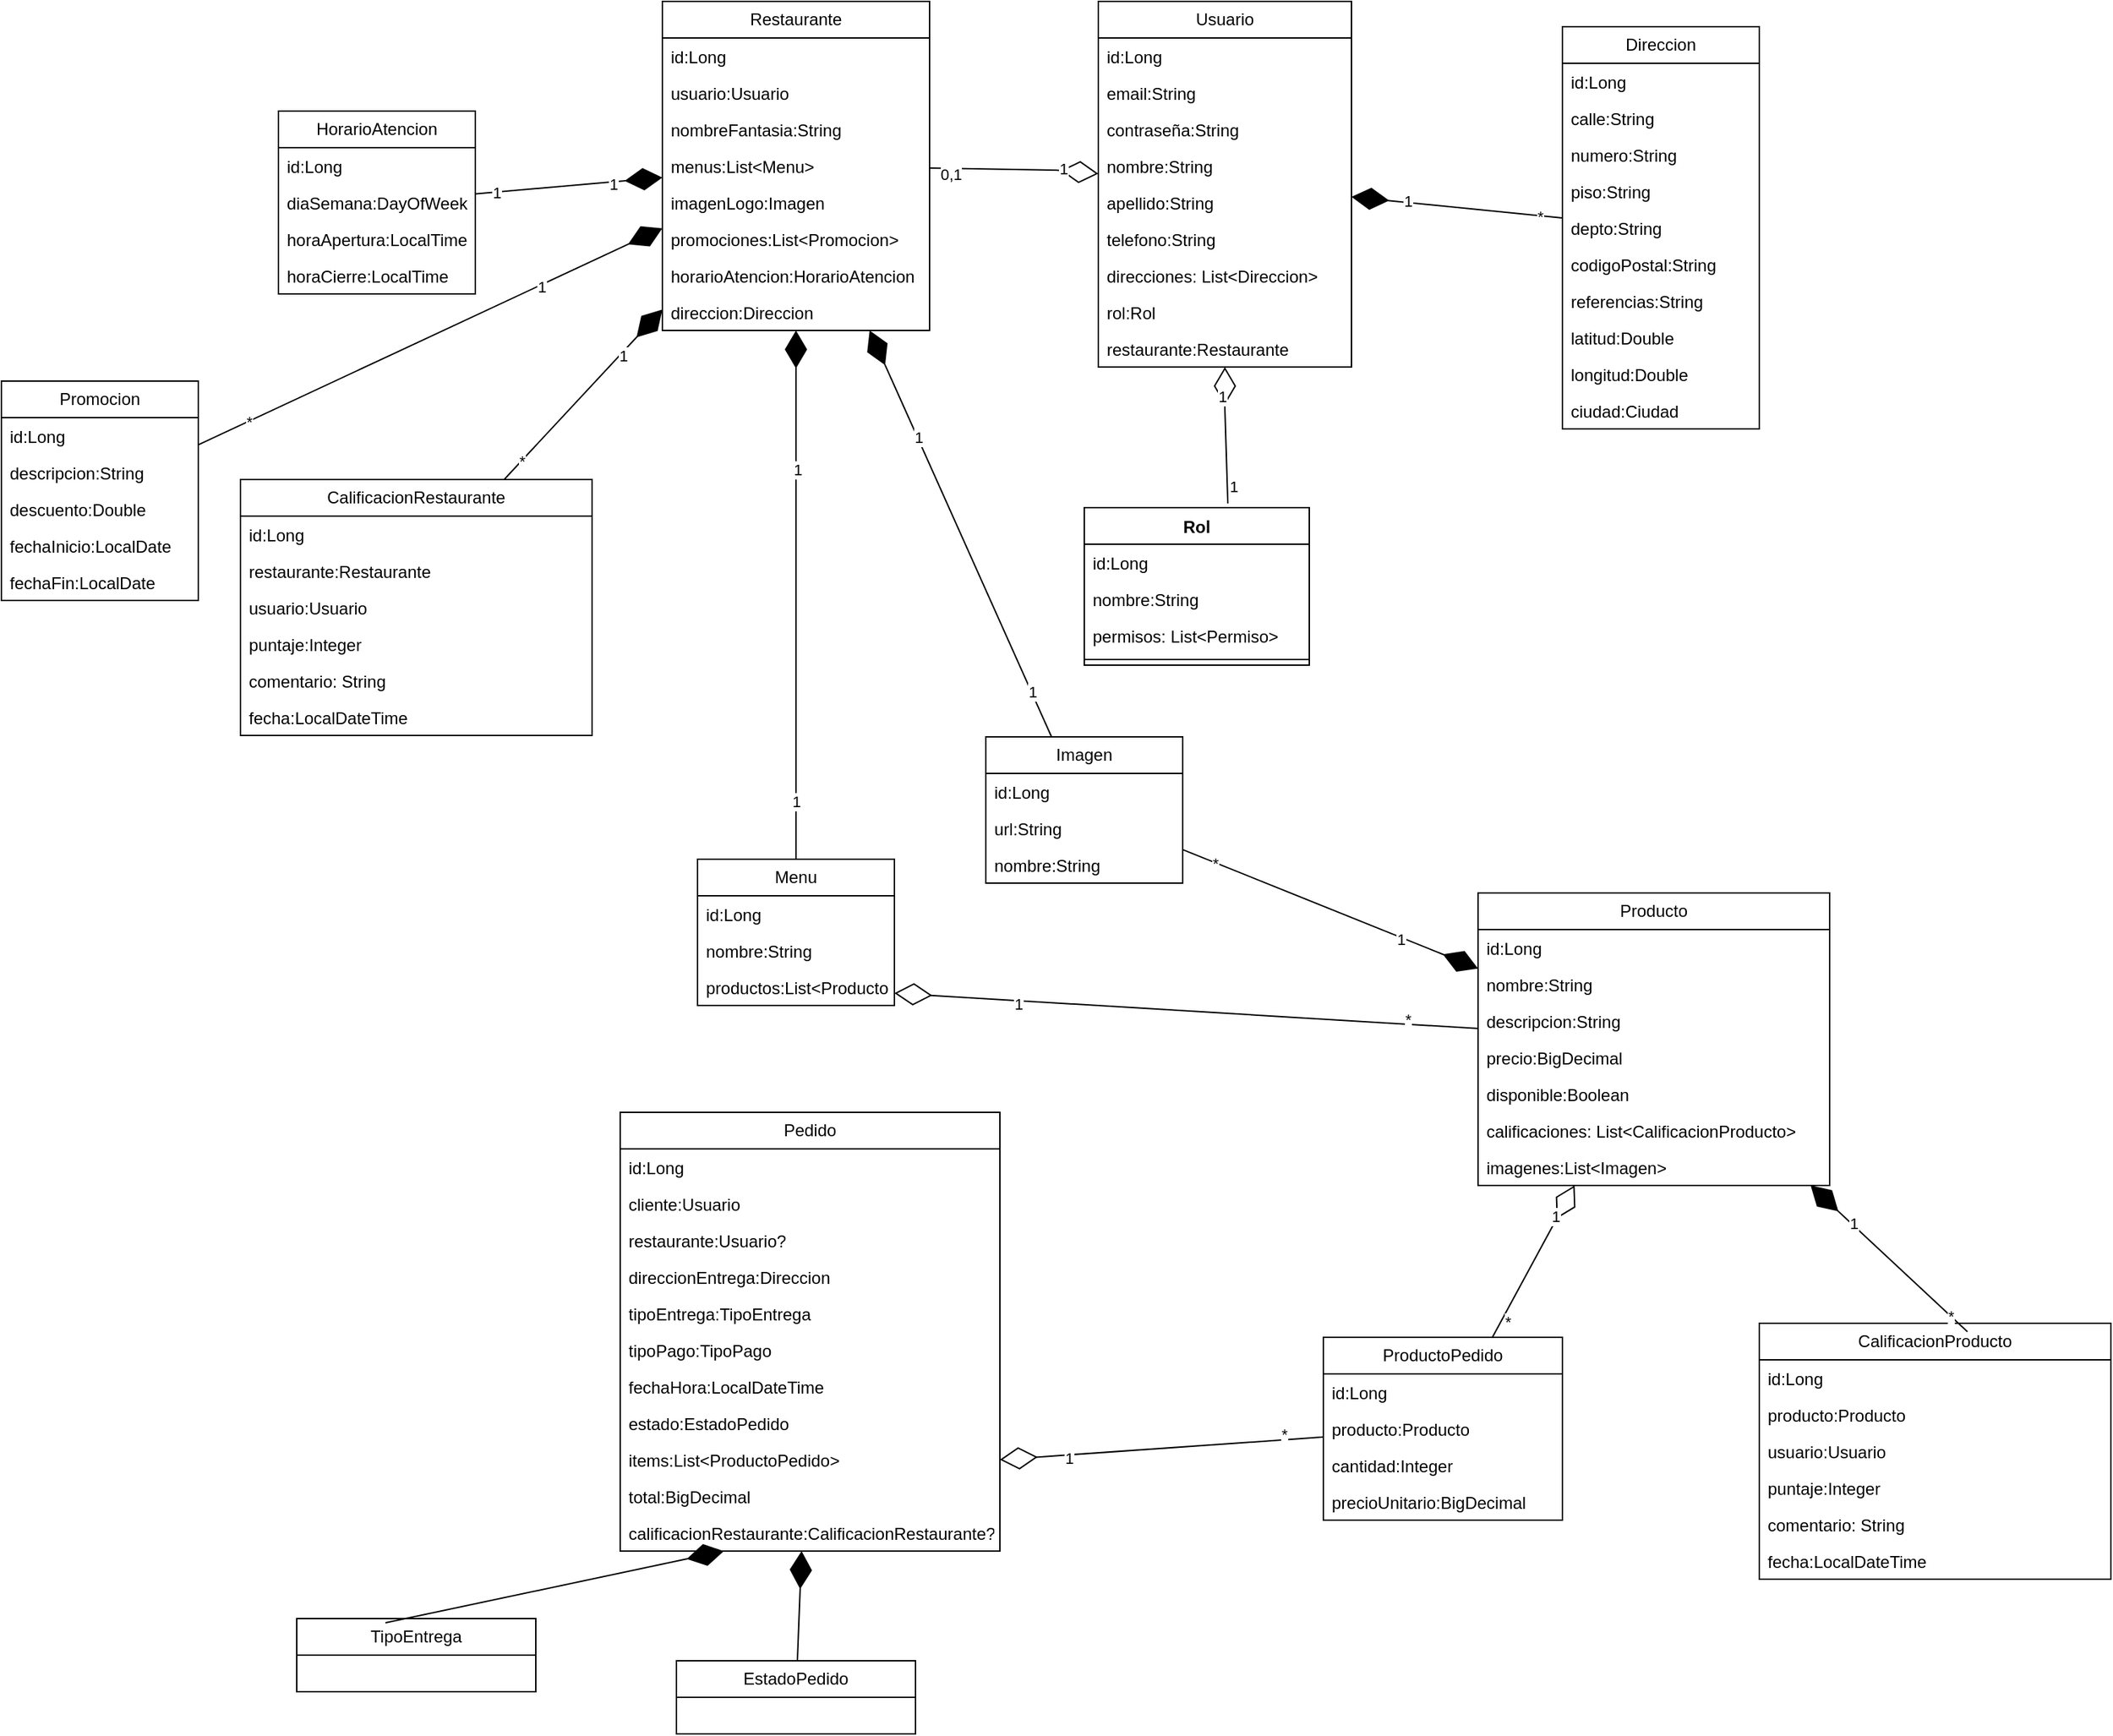 <mxfile version="26.2.2">
  <diagram name="Página-1" id="RwFNckPwvG7efu05Jqke">
    <mxGraphModel dx="2110" dy="660" grid="1" gridSize="10" guides="1" tooltips="1" connect="1" arrows="1" fold="1" page="1" pageScale="1" pageWidth="827" pageHeight="1169" math="0" shadow="0">
      <root>
        <mxCell id="0" />
        <mxCell id="1" parent="0" />
        <mxCell id="CQSdWUwGCRoOXEsNLzJb-5" value="Usuario" style="swimlane;fontStyle=0;childLayout=stackLayout;horizontal=1;startSize=26;fillColor=none;horizontalStack=0;resizeParent=1;resizeParentMax=0;resizeLast=0;collapsible=1;marginBottom=0;whiteSpace=wrap;html=1;" parent="1" vertex="1">
          <mxGeometry x="30" y="10" width="180" height="260" as="geometry" />
        </mxCell>
        <mxCell id="CQSdWUwGCRoOXEsNLzJb-6" value="id:Long" style="text;strokeColor=none;fillColor=none;align=left;verticalAlign=top;spacingLeft=4;spacingRight=4;overflow=hidden;rotatable=0;points=[[0,0.5],[1,0.5]];portConstraint=eastwest;whiteSpace=wrap;html=1;" parent="CQSdWUwGCRoOXEsNLzJb-5" vertex="1">
          <mxGeometry y="26" width="180" height="26" as="geometry" />
        </mxCell>
        <mxCell id="CQSdWUwGCRoOXEsNLzJb-7" value="email:String" style="text;strokeColor=none;fillColor=none;align=left;verticalAlign=top;spacingLeft=4;spacingRight=4;overflow=hidden;rotatable=0;points=[[0,0.5],[1,0.5]];portConstraint=eastwest;whiteSpace=wrap;html=1;" parent="CQSdWUwGCRoOXEsNLzJb-5" vertex="1">
          <mxGeometry y="52" width="180" height="26" as="geometry" />
        </mxCell>
        <mxCell id="CQSdWUwGCRoOXEsNLzJb-9" value="contraseña:String" style="text;strokeColor=none;fillColor=none;align=left;verticalAlign=top;spacingLeft=4;spacingRight=4;overflow=hidden;rotatable=0;points=[[0,0.5],[1,0.5]];portConstraint=eastwest;whiteSpace=wrap;html=1;" parent="CQSdWUwGCRoOXEsNLzJb-5" vertex="1">
          <mxGeometry y="78" width="180" height="26" as="geometry" />
        </mxCell>
        <mxCell id="CQSdWUwGCRoOXEsNLzJb-8" value="nombre:String" style="text;strokeColor=none;fillColor=none;align=left;verticalAlign=top;spacingLeft=4;spacingRight=4;overflow=hidden;rotatable=0;points=[[0,0.5],[1,0.5]];portConstraint=eastwest;whiteSpace=wrap;html=1;" parent="CQSdWUwGCRoOXEsNLzJb-5" vertex="1">
          <mxGeometry y="104" width="180" height="26" as="geometry" />
        </mxCell>
        <mxCell id="CQSdWUwGCRoOXEsNLzJb-71" value="apellido:String" style="text;strokeColor=none;fillColor=none;align=left;verticalAlign=top;spacingLeft=4;spacingRight=4;overflow=hidden;rotatable=0;points=[[0,0.5],[1,0.5]];portConstraint=eastwest;whiteSpace=wrap;html=1;" parent="CQSdWUwGCRoOXEsNLzJb-5" vertex="1">
          <mxGeometry y="130" width="180" height="26" as="geometry" />
        </mxCell>
        <mxCell id="CQSdWUwGCRoOXEsNLzJb-11" value="telefono:String" style="text;strokeColor=none;fillColor=none;align=left;verticalAlign=top;spacingLeft=4;spacingRight=4;overflow=hidden;rotatable=0;points=[[0,0.5],[1,0.5]];portConstraint=eastwest;whiteSpace=wrap;html=1;" parent="CQSdWUwGCRoOXEsNLzJb-5" vertex="1">
          <mxGeometry y="156" width="180" height="26" as="geometry" />
        </mxCell>
        <mxCell id="CQSdWUwGCRoOXEsNLzJb-57" value="direcciones: List&amp;lt;Direccion&amp;gt;" style="text;strokeColor=none;fillColor=none;align=left;verticalAlign=top;spacingLeft=4;spacingRight=4;overflow=hidden;rotatable=0;points=[[0,0.5],[1,0.5]];portConstraint=eastwest;whiteSpace=wrap;html=1;" parent="CQSdWUwGCRoOXEsNLzJb-5" vertex="1">
          <mxGeometry y="182" width="180" height="26" as="geometry" />
        </mxCell>
        <mxCell id="CQSdWUwGCRoOXEsNLzJb-30" value="rol:Rol" style="text;strokeColor=none;fillColor=none;align=left;verticalAlign=top;spacingLeft=4;spacingRight=4;overflow=hidden;rotatable=0;points=[[0,0.5],[1,0.5]];portConstraint=eastwest;whiteSpace=wrap;html=1;" parent="CQSdWUwGCRoOXEsNLzJb-5" vertex="1">
          <mxGeometry y="208" width="180" height="26" as="geometry" />
        </mxCell>
        <mxCell id="gPlhfAnmZq1FcXpGH7Eh-26" value="restaurante:Restaurante" style="text;strokeColor=none;fillColor=none;align=left;verticalAlign=top;spacingLeft=4;spacingRight=4;overflow=hidden;rotatable=0;points=[[0,0.5],[1,0.5]];portConstraint=eastwest;whiteSpace=wrap;html=1;" parent="CQSdWUwGCRoOXEsNLzJb-5" vertex="1">
          <mxGeometry y="234" width="180" height="26" as="geometry" />
        </mxCell>
        <mxCell id="CQSdWUwGCRoOXEsNLzJb-16" value="Direccion" style="swimlane;fontStyle=0;childLayout=stackLayout;horizontal=1;startSize=26;fillColor=none;horizontalStack=0;resizeParent=1;resizeParentMax=0;resizeLast=0;collapsible=1;marginBottom=0;whiteSpace=wrap;html=1;" parent="1" vertex="1">
          <mxGeometry x="360" y="28" width="140" height="286" as="geometry" />
        </mxCell>
        <mxCell id="CQSdWUwGCRoOXEsNLzJb-53" value="id:Long" style="text;strokeColor=none;fillColor=none;align=left;verticalAlign=top;spacingLeft=4;spacingRight=4;overflow=hidden;rotatable=0;points=[[0,0.5],[1,0.5]];portConstraint=eastwest;whiteSpace=wrap;html=1;" parent="CQSdWUwGCRoOXEsNLzJb-16" vertex="1">
          <mxGeometry y="26" width="140" height="26" as="geometry" />
        </mxCell>
        <mxCell id="CQSdWUwGCRoOXEsNLzJb-17" value="calle:String" style="text;strokeColor=none;fillColor=none;align=left;verticalAlign=top;spacingLeft=4;spacingRight=4;overflow=hidden;rotatable=0;points=[[0,0.5],[1,0.5]];portConstraint=eastwest;whiteSpace=wrap;html=1;" parent="CQSdWUwGCRoOXEsNLzJb-16" vertex="1">
          <mxGeometry y="52" width="140" height="26" as="geometry" />
        </mxCell>
        <mxCell id="CQSdWUwGCRoOXEsNLzJb-18" value="numero:String" style="text;strokeColor=none;fillColor=none;align=left;verticalAlign=top;spacingLeft=4;spacingRight=4;overflow=hidden;rotatable=0;points=[[0,0.5],[1,0.5]];portConstraint=eastwest;whiteSpace=wrap;html=1;" parent="CQSdWUwGCRoOXEsNLzJb-16" vertex="1">
          <mxGeometry y="78" width="140" height="26" as="geometry" />
        </mxCell>
        <mxCell id="CQSdWUwGCRoOXEsNLzJb-20" value="piso:String" style="text;strokeColor=none;fillColor=none;align=left;verticalAlign=top;spacingLeft=4;spacingRight=4;overflow=hidden;rotatable=0;points=[[0,0.5],[1,0.5]];portConstraint=eastwest;whiteSpace=wrap;html=1;" parent="CQSdWUwGCRoOXEsNLzJb-16" vertex="1">
          <mxGeometry y="104" width="140" height="26" as="geometry" />
        </mxCell>
        <mxCell id="CQSdWUwGCRoOXEsNLzJb-21" value="depto:String" style="text;strokeColor=none;fillColor=none;align=left;verticalAlign=top;spacingLeft=4;spacingRight=4;overflow=hidden;rotatable=0;points=[[0,0.5],[1,0.5]];portConstraint=eastwest;whiteSpace=wrap;html=1;" parent="CQSdWUwGCRoOXEsNLzJb-16" vertex="1">
          <mxGeometry y="130" width="140" height="26" as="geometry" />
        </mxCell>
        <mxCell id="CQSdWUwGCRoOXEsNLzJb-54" value="codigoPostal:String" style="text;strokeColor=none;fillColor=none;align=left;verticalAlign=top;spacingLeft=4;spacingRight=4;overflow=hidden;rotatable=0;points=[[0,0.5],[1,0.5]];portConstraint=eastwest;whiteSpace=wrap;html=1;" parent="CQSdWUwGCRoOXEsNLzJb-16" vertex="1">
          <mxGeometry y="156" width="140" height="26" as="geometry" />
        </mxCell>
        <mxCell id="CQSdWUwGCRoOXEsNLzJb-22" value="referencias:String" style="text;strokeColor=none;fillColor=none;align=left;verticalAlign=top;spacingLeft=4;spacingRight=4;overflow=hidden;rotatable=0;points=[[0,0.5],[1,0.5]];portConstraint=eastwest;whiteSpace=wrap;html=1;" parent="CQSdWUwGCRoOXEsNLzJb-16" vertex="1">
          <mxGeometry y="182" width="140" height="26" as="geometry" />
        </mxCell>
        <mxCell id="CQSdWUwGCRoOXEsNLzJb-55" value="latitud:Double" style="text;strokeColor=none;fillColor=none;align=left;verticalAlign=top;spacingLeft=4;spacingRight=4;overflow=hidden;rotatable=0;points=[[0,0.5],[1,0.5]];portConstraint=eastwest;whiteSpace=wrap;html=1;" parent="CQSdWUwGCRoOXEsNLzJb-16" vertex="1">
          <mxGeometry y="208" width="140" height="26" as="geometry" />
        </mxCell>
        <mxCell id="CQSdWUwGCRoOXEsNLzJb-56" value="longitud:Double" style="text;strokeColor=none;fillColor=none;align=left;verticalAlign=top;spacingLeft=4;spacingRight=4;overflow=hidden;rotatable=0;points=[[0,0.5],[1,0.5]];portConstraint=eastwest;whiteSpace=wrap;html=1;" parent="CQSdWUwGCRoOXEsNLzJb-16" vertex="1">
          <mxGeometry y="234" width="140" height="26" as="geometry" />
        </mxCell>
        <mxCell id="CQSdWUwGCRoOXEsNLzJb-19" value="ciudad:Ciudad" style="text;strokeColor=none;fillColor=none;align=left;verticalAlign=top;spacingLeft=4;spacingRight=4;overflow=hidden;rotatable=0;points=[[0,0.5],[1,0.5]];portConstraint=eastwest;whiteSpace=wrap;html=1;" parent="CQSdWUwGCRoOXEsNLzJb-16" vertex="1">
          <mxGeometry y="260" width="140" height="26" as="geometry" />
        </mxCell>
        <mxCell id="CQSdWUwGCRoOXEsNLzJb-34" value="Rol" style="swimlane;fontStyle=1;align=center;verticalAlign=top;childLayout=stackLayout;horizontal=1;startSize=26;horizontalStack=0;resizeParent=1;resizeParentMax=0;resizeLast=0;collapsible=1;marginBottom=0;whiteSpace=wrap;html=1;" parent="1" vertex="1">
          <mxGeometry x="20" y="370" width="160" height="112" as="geometry" />
        </mxCell>
        <mxCell id="CQSdWUwGCRoOXEsNLzJb-35" value="id:Long" style="text;strokeColor=none;fillColor=none;align=left;verticalAlign=top;spacingLeft=4;spacingRight=4;overflow=hidden;rotatable=0;points=[[0,0.5],[1,0.5]];portConstraint=eastwest;whiteSpace=wrap;html=1;" parent="CQSdWUwGCRoOXEsNLzJb-34" vertex="1">
          <mxGeometry y="26" width="160" height="26" as="geometry" />
        </mxCell>
        <mxCell id="CQSdWUwGCRoOXEsNLzJb-38" value="nombre:String" style="text;strokeColor=none;fillColor=none;align=left;verticalAlign=top;spacingLeft=4;spacingRight=4;overflow=hidden;rotatable=0;points=[[0,0.5],[1,0.5]];portConstraint=eastwest;whiteSpace=wrap;html=1;" parent="CQSdWUwGCRoOXEsNLzJb-34" vertex="1">
          <mxGeometry y="52" width="160" height="26" as="geometry" />
        </mxCell>
        <mxCell id="CQSdWUwGCRoOXEsNLzJb-43" value="permisos: List&amp;lt;Permiso&amp;gt;" style="text;strokeColor=none;fillColor=none;align=left;verticalAlign=top;spacingLeft=4;spacingRight=4;overflow=hidden;rotatable=0;points=[[0,0.5],[1,0.5]];portConstraint=eastwest;whiteSpace=wrap;html=1;" parent="CQSdWUwGCRoOXEsNLzJb-34" vertex="1">
          <mxGeometry y="78" width="160" height="26" as="geometry" />
        </mxCell>
        <mxCell id="CQSdWUwGCRoOXEsNLzJb-36" value="" style="line;strokeWidth=1;fillColor=none;align=left;verticalAlign=middle;spacingTop=-1;spacingLeft=3;spacingRight=3;rotatable=0;labelPosition=right;points=[];portConstraint=eastwest;strokeColor=inherit;" parent="CQSdWUwGCRoOXEsNLzJb-34" vertex="1">
          <mxGeometry y="104" width="160" height="8" as="geometry" />
        </mxCell>
        <mxCell id="CQSdWUwGCRoOXEsNLzJb-65" value="" style="endArrow=diamondThin;endFill=0;endSize=24;html=1;rounded=0;exitX=0.638;exitY=-0.027;exitDx=0;exitDy=0;exitPerimeter=0;" parent="1" source="CQSdWUwGCRoOXEsNLzJb-34" target="CQSdWUwGCRoOXEsNLzJb-5" edge="1">
          <mxGeometry width="160" relative="1" as="geometry">
            <mxPoint x="260" y="190" as="sourcePoint" />
            <mxPoint x="420" y="190" as="targetPoint" />
            <Array as="points">
              <mxPoint x="120" y="300" />
            </Array>
          </mxGeometry>
        </mxCell>
        <mxCell id="CQSdWUwGCRoOXEsNLzJb-66" value="1" style="edgeLabel;html=1;align=center;verticalAlign=middle;resizable=0;points=[];" parent="CQSdWUwGCRoOXEsNLzJb-65" vertex="1" connectable="0">
          <mxGeometry x="0.576" y="2" relative="1" as="geometry">
            <mxPoint as="offset" />
          </mxGeometry>
        </mxCell>
        <mxCell id="CQSdWUwGCRoOXEsNLzJb-67" value="1" style="edgeLabel;html=1;align=center;verticalAlign=middle;resizable=0;points=[];" parent="CQSdWUwGCRoOXEsNLzJb-65" vertex="1" connectable="0">
          <mxGeometry x="-0.757" y="-4" relative="1" as="geometry">
            <mxPoint as="offset" />
          </mxGeometry>
        </mxCell>
        <mxCell id="CQSdWUwGCRoOXEsNLzJb-79" value="HorarioAtencion" style="swimlane;fontStyle=0;childLayout=stackLayout;horizontal=1;startSize=26;fillColor=none;horizontalStack=0;resizeParent=1;resizeParentMax=0;resizeLast=0;collapsible=1;marginBottom=0;whiteSpace=wrap;html=1;" parent="1" vertex="1">
          <mxGeometry x="-553" y="88" width="140" height="130" as="geometry" />
        </mxCell>
        <mxCell id="CQSdWUwGCRoOXEsNLzJb-80" value="id:Long" style="text;strokeColor=none;fillColor=none;align=left;verticalAlign=top;spacingLeft=4;spacingRight=4;overflow=hidden;rotatable=0;points=[[0,0.5],[1,0.5]];portConstraint=eastwest;whiteSpace=wrap;html=1;" parent="CQSdWUwGCRoOXEsNLzJb-79" vertex="1">
          <mxGeometry y="26" width="140" height="26" as="geometry" />
        </mxCell>
        <mxCell id="CQSdWUwGCRoOXEsNLzJb-82" value="diaSemana:DayOfWeek" style="text;strokeColor=none;fillColor=none;align=left;verticalAlign=top;spacingLeft=4;spacingRight=4;overflow=hidden;rotatable=0;points=[[0,0.5],[1,0.5]];portConstraint=eastwest;whiteSpace=wrap;html=1;" parent="CQSdWUwGCRoOXEsNLzJb-79" vertex="1">
          <mxGeometry y="52" width="140" height="26" as="geometry" />
        </mxCell>
        <mxCell id="CQSdWUwGCRoOXEsNLzJb-83" value="horaApertura:LocalTime" style="text;strokeColor=none;fillColor=none;align=left;verticalAlign=top;spacingLeft=4;spacingRight=4;overflow=hidden;rotatable=0;points=[[0,0.5],[1,0.5]];portConstraint=eastwest;whiteSpace=wrap;html=1;" parent="CQSdWUwGCRoOXEsNLzJb-79" vertex="1">
          <mxGeometry y="78" width="140" height="26" as="geometry" />
        </mxCell>
        <mxCell id="CQSdWUwGCRoOXEsNLzJb-81" value="horaCierre:LocalTime" style="text;strokeColor=none;fillColor=none;align=left;verticalAlign=top;spacingLeft=4;spacingRight=4;overflow=hidden;rotatable=0;points=[[0,0.5],[1,0.5]];portConstraint=eastwest;whiteSpace=wrap;html=1;" parent="CQSdWUwGCRoOXEsNLzJb-79" vertex="1">
          <mxGeometry y="104" width="140" height="26" as="geometry" />
        </mxCell>
        <mxCell id="CQSdWUwGCRoOXEsNLzJb-84" value="Menu" style="swimlane;fontStyle=0;childLayout=stackLayout;horizontal=1;startSize=26;fillColor=none;horizontalStack=0;resizeParent=1;resizeParentMax=0;resizeLast=0;collapsible=1;marginBottom=0;whiteSpace=wrap;html=1;" parent="1" vertex="1">
          <mxGeometry x="-255" y="620" width="140" height="104" as="geometry" />
        </mxCell>
        <mxCell id="CQSdWUwGCRoOXEsNLzJb-85" value="id:Long" style="text;strokeColor=none;fillColor=none;align=left;verticalAlign=top;spacingLeft=4;spacingRight=4;overflow=hidden;rotatable=0;points=[[0,0.5],[1,0.5]];portConstraint=eastwest;whiteSpace=wrap;html=1;" parent="CQSdWUwGCRoOXEsNLzJb-84" vertex="1">
          <mxGeometry y="26" width="140" height="26" as="geometry" />
        </mxCell>
        <mxCell id="CQSdWUwGCRoOXEsNLzJb-86" value="nombre:String" style="text;strokeColor=none;fillColor=none;align=left;verticalAlign=top;spacingLeft=4;spacingRight=4;overflow=hidden;rotatable=0;points=[[0,0.5],[1,0.5]];portConstraint=eastwest;whiteSpace=wrap;html=1;" parent="CQSdWUwGCRoOXEsNLzJb-84" vertex="1">
          <mxGeometry y="52" width="140" height="26" as="geometry" />
        </mxCell>
        <mxCell id="CQSdWUwGCRoOXEsNLzJb-87" value="productos:List&amp;lt;Producto&amp;gt;" style="text;strokeColor=none;fillColor=none;align=left;verticalAlign=top;spacingLeft=4;spacingRight=4;overflow=hidden;rotatable=0;points=[[0,0.5],[1,0.5]];portConstraint=eastwest;whiteSpace=wrap;html=1;" parent="CQSdWUwGCRoOXEsNLzJb-84" vertex="1">
          <mxGeometry y="78" width="140" height="26" as="geometry" />
        </mxCell>
        <mxCell id="CQSdWUwGCRoOXEsNLzJb-89" value="Producto" style="swimlane;fontStyle=0;childLayout=stackLayout;horizontal=1;startSize=26;fillColor=none;horizontalStack=0;resizeParent=1;resizeParentMax=0;resizeLast=0;collapsible=1;marginBottom=0;whiteSpace=wrap;html=1;" parent="1" vertex="1">
          <mxGeometry x="300" y="644" width="250" height="208" as="geometry" />
        </mxCell>
        <mxCell id="CQSdWUwGCRoOXEsNLzJb-90" value="id:Long" style="text;strokeColor=none;fillColor=none;align=left;verticalAlign=top;spacingLeft=4;spacingRight=4;overflow=hidden;rotatable=0;points=[[0,0.5],[1,0.5]];portConstraint=eastwest;whiteSpace=wrap;html=1;" parent="CQSdWUwGCRoOXEsNLzJb-89" vertex="1">
          <mxGeometry y="26" width="250" height="26" as="geometry" />
        </mxCell>
        <mxCell id="CQSdWUwGCRoOXEsNLzJb-91" value="nombre:String" style="text;strokeColor=none;fillColor=none;align=left;verticalAlign=top;spacingLeft=4;spacingRight=4;overflow=hidden;rotatable=0;points=[[0,0.5],[1,0.5]];portConstraint=eastwest;whiteSpace=wrap;html=1;" parent="CQSdWUwGCRoOXEsNLzJb-89" vertex="1">
          <mxGeometry y="52" width="250" height="26" as="geometry" />
        </mxCell>
        <mxCell id="CQSdWUwGCRoOXEsNLzJb-93" value="descripcion:String" style="text;strokeColor=none;fillColor=none;align=left;verticalAlign=top;spacingLeft=4;spacingRight=4;overflow=hidden;rotatable=0;points=[[0,0.5],[1,0.5]];portConstraint=eastwest;whiteSpace=wrap;html=1;" parent="CQSdWUwGCRoOXEsNLzJb-89" vertex="1">
          <mxGeometry y="78" width="250" height="26" as="geometry" />
        </mxCell>
        <mxCell id="CQSdWUwGCRoOXEsNLzJb-94" value="precio:BigDecimal" style="text;strokeColor=none;fillColor=none;align=left;verticalAlign=top;spacingLeft=4;spacingRight=4;overflow=hidden;rotatable=0;points=[[0,0.5],[1,0.5]];portConstraint=eastwest;whiteSpace=wrap;html=1;" parent="CQSdWUwGCRoOXEsNLzJb-89" vertex="1">
          <mxGeometry y="104" width="250" height="26" as="geometry" />
        </mxCell>
        <mxCell id="CQSdWUwGCRoOXEsNLzJb-95" value="disponible:Boolean" style="text;strokeColor=none;fillColor=none;align=left;verticalAlign=top;spacingLeft=4;spacingRight=4;overflow=hidden;rotatable=0;points=[[0,0.5],[1,0.5]];portConstraint=eastwest;whiteSpace=wrap;html=1;" parent="CQSdWUwGCRoOXEsNLzJb-89" vertex="1">
          <mxGeometry y="130" width="250" height="26" as="geometry" />
        </mxCell>
        <mxCell id="gPlhfAnmZq1FcXpGH7Eh-33" value="calificaciones: List&amp;lt;CalificacionProducto&amp;gt;" style="text;strokeColor=none;fillColor=none;align=left;verticalAlign=top;spacingLeft=4;spacingRight=4;overflow=hidden;rotatable=0;points=[[0,0.5],[1,0.5]];portConstraint=eastwest;whiteSpace=wrap;html=1;" parent="CQSdWUwGCRoOXEsNLzJb-89" vertex="1">
          <mxGeometry y="156" width="250" height="26" as="geometry" />
        </mxCell>
        <mxCell id="CQSdWUwGCRoOXEsNLzJb-92" value="imagenes:List&amp;lt;Imagen&amp;gt;" style="text;strokeColor=none;fillColor=none;align=left;verticalAlign=top;spacingLeft=4;spacingRight=4;overflow=hidden;rotatable=0;points=[[0,0.5],[1,0.5]];portConstraint=eastwest;whiteSpace=wrap;html=1;" parent="CQSdWUwGCRoOXEsNLzJb-89" vertex="1">
          <mxGeometry y="182" width="250" height="26" as="geometry" />
        </mxCell>
        <mxCell id="CQSdWUwGCRoOXEsNLzJb-96" value="" style="endArrow=diamondThin;endFill=0;endSize=24;html=1;rounded=0;" parent="1" source="CQSdWUwGCRoOXEsNLzJb-89" target="CQSdWUwGCRoOXEsNLzJb-87" edge="1">
          <mxGeometry width="160" relative="1" as="geometry">
            <mxPoint x="310" y="470" as="sourcePoint" />
            <mxPoint x="190" y="470" as="targetPoint" />
          </mxGeometry>
        </mxCell>
        <mxCell id="CQSdWUwGCRoOXEsNLzJb-97" value="1" style="edgeLabel;html=1;align=center;verticalAlign=middle;resizable=0;points=[];" parent="CQSdWUwGCRoOXEsNLzJb-96" vertex="1" connectable="0">
          <mxGeometry x="0.576" y="2" relative="1" as="geometry">
            <mxPoint as="offset" />
          </mxGeometry>
        </mxCell>
        <mxCell id="CQSdWUwGCRoOXEsNLzJb-98" value="*" style="edgeLabel;html=1;align=center;verticalAlign=middle;resizable=0;points=[];" parent="CQSdWUwGCRoOXEsNLzJb-96" vertex="1" connectable="0">
          <mxGeometry x="-0.757" y="-4" relative="1" as="geometry">
            <mxPoint as="offset" />
          </mxGeometry>
        </mxCell>
        <mxCell id="CQSdWUwGCRoOXEsNLzJb-99" value="Promocion" style="swimlane;fontStyle=0;childLayout=stackLayout;horizontal=1;startSize=26;fillColor=none;horizontalStack=0;resizeParent=1;resizeParentMax=0;resizeLast=0;collapsible=1;marginBottom=0;whiteSpace=wrap;html=1;" parent="1" vertex="1">
          <mxGeometry x="-750" y="280" width="140" height="156" as="geometry" />
        </mxCell>
        <mxCell id="CQSdWUwGCRoOXEsNLzJb-100" value="id:Long" style="text;strokeColor=none;fillColor=none;align=left;verticalAlign=top;spacingLeft=4;spacingRight=4;overflow=hidden;rotatable=0;points=[[0,0.5],[1,0.5]];portConstraint=eastwest;whiteSpace=wrap;html=1;" parent="CQSdWUwGCRoOXEsNLzJb-99" vertex="1">
          <mxGeometry y="26" width="140" height="26" as="geometry" />
        </mxCell>
        <mxCell id="CQSdWUwGCRoOXEsNLzJb-101" value="descripcion:String" style="text;strokeColor=none;fillColor=none;align=left;verticalAlign=top;spacingLeft=4;spacingRight=4;overflow=hidden;rotatable=0;points=[[0,0.5],[1,0.5]];portConstraint=eastwest;whiteSpace=wrap;html=1;" parent="CQSdWUwGCRoOXEsNLzJb-99" vertex="1">
          <mxGeometry y="52" width="140" height="26" as="geometry" />
        </mxCell>
        <mxCell id="CQSdWUwGCRoOXEsNLzJb-102" value="descuento:Double" style="text;strokeColor=none;fillColor=none;align=left;verticalAlign=top;spacingLeft=4;spacingRight=4;overflow=hidden;rotatable=0;points=[[0,0.5],[1,0.5]];portConstraint=eastwest;whiteSpace=wrap;html=1;" parent="CQSdWUwGCRoOXEsNLzJb-99" vertex="1">
          <mxGeometry y="78" width="140" height="26" as="geometry" />
        </mxCell>
        <mxCell id="CQSdWUwGCRoOXEsNLzJb-103" value="fechaInicio:LocalDate" style="text;strokeColor=none;fillColor=none;align=left;verticalAlign=top;spacingLeft=4;spacingRight=4;overflow=hidden;rotatable=0;points=[[0,0.5],[1,0.5]];portConstraint=eastwest;whiteSpace=wrap;html=1;" parent="CQSdWUwGCRoOXEsNLzJb-99" vertex="1">
          <mxGeometry y="104" width="140" height="26" as="geometry" />
        </mxCell>
        <mxCell id="CQSdWUwGCRoOXEsNLzJb-104" value="fechaFin:LocalDate" style="text;strokeColor=none;fillColor=none;align=left;verticalAlign=top;spacingLeft=4;spacingRight=4;overflow=hidden;rotatable=0;points=[[0,0.5],[1,0.5]];portConstraint=eastwest;whiteSpace=wrap;html=1;" parent="CQSdWUwGCRoOXEsNLzJb-99" vertex="1">
          <mxGeometry y="130" width="140" height="26" as="geometry" />
        </mxCell>
        <mxCell id="CQSdWUwGCRoOXEsNLzJb-105" value="Pedido" style="swimlane;fontStyle=0;childLayout=stackLayout;horizontal=1;startSize=26;fillColor=none;horizontalStack=0;resizeParent=1;resizeParentMax=0;resizeLast=0;collapsible=1;marginBottom=0;whiteSpace=wrap;html=1;" parent="1" vertex="1">
          <mxGeometry x="-310" y="800" width="270" height="312" as="geometry" />
        </mxCell>
        <mxCell id="CQSdWUwGCRoOXEsNLzJb-106" value="id:Long" style="text;strokeColor=none;fillColor=none;align=left;verticalAlign=top;spacingLeft=4;spacingRight=4;overflow=hidden;rotatable=0;points=[[0,0.5],[1,0.5]];portConstraint=eastwest;whiteSpace=wrap;html=1;" parent="CQSdWUwGCRoOXEsNLzJb-105" vertex="1">
          <mxGeometry y="26" width="270" height="26" as="geometry" />
        </mxCell>
        <mxCell id="CQSdWUwGCRoOXEsNLzJb-107" value="cliente:Usuario" style="text;strokeColor=none;fillColor=none;align=left;verticalAlign=top;spacingLeft=4;spacingRight=4;overflow=hidden;rotatable=0;points=[[0,0.5],[1,0.5]];portConstraint=eastwest;whiteSpace=wrap;html=1;" parent="CQSdWUwGCRoOXEsNLzJb-105" vertex="1">
          <mxGeometry y="52" width="270" height="26" as="geometry" />
        </mxCell>
        <mxCell id="CQSdWUwGCRoOXEsNLzJb-108" value="restaurante:Usuario?" style="text;strokeColor=none;fillColor=none;align=left;verticalAlign=top;spacingLeft=4;spacingRight=4;overflow=hidden;rotatable=0;points=[[0,0.5],[1,0.5]];portConstraint=eastwest;whiteSpace=wrap;html=1;" parent="CQSdWUwGCRoOXEsNLzJb-105" vertex="1">
          <mxGeometry y="78" width="270" height="26" as="geometry" />
        </mxCell>
        <mxCell id="CQSdWUwGCRoOXEsNLzJb-109" value="direccionEntrega:Direccion" style="text;strokeColor=none;fillColor=none;align=left;verticalAlign=top;spacingLeft=4;spacingRight=4;overflow=hidden;rotatable=0;points=[[0,0.5],[1,0.5]];portConstraint=eastwest;whiteSpace=wrap;html=1;" parent="CQSdWUwGCRoOXEsNLzJb-105" vertex="1">
          <mxGeometry y="104" width="270" height="26" as="geometry" />
        </mxCell>
        <mxCell id="CQSdWUwGCRoOXEsNLzJb-110" value="tipoEntrega:TipoEntrega" style="text;strokeColor=none;fillColor=none;align=left;verticalAlign=top;spacingLeft=4;spacingRight=4;overflow=hidden;rotatable=0;points=[[0,0.5],[1,0.5]];portConstraint=eastwest;whiteSpace=wrap;html=1;" parent="CQSdWUwGCRoOXEsNLzJb-105" vertex="1">
          <mxGeometry y="130" width="270" height="26" as="geometry" />
        </mxCell>
        <mxCell id="CQSdWUwGCRoOXEsNLzJb-111" value="tipoPago:TipoPago" style="text;strokeColor=none;fillColor=none;align=left;verticalAlign=top;spacingLeft=4;spacingRight=4;overflow=hidden;rotatable=0;points=[[0,0.5],[1,0.5]];portConstraint=eastwest;whiteSpace=wrap;html=1;" parent="CQSdWUwGCRoOXEsNLzJb-105" vertex="1">
          <mxGeometry y="156" width="270" height="26" as="geometry" />
        </mxCell>
        <mxCell id="CQSdWUwGCRoOXEsNLzJb-113" value="fechaHora:LocalDateTime" style="text;strokeColor=none;fillColor=none;align=left;verticalAlign=top;spacingLeft=4;spacingRight=4;overflow=hidden;rotatable=0;points=[[0,0.5],[1,0.5]];portConstraint=eastwest;whiteSpace=wrap;html=1;" parent="CQSdWUwGCRoOXEsNLzJb-105" vertex="1">
          <mxGeometry y="182" width="270" height="26" as="geometry" />
        </mxCell>
        <mxCell id="CQSdWUwGCRoOXEsNLzJb-112" value="estado:EstadoPedido" style="text;strokeColor=none;fillColor=none;align=left;verticalAlign=top;spacingLeft=4;spacingRight=4;overflow=hidden;rotatable=0;points=[[0,0.5],[1,0.5]];portConstraint=eastwest;whiteSpace=wrap;html=1;" parent="CQSdWUwGCRoOXEsNLzJb-105" vertex="1">
          <mxGeometry y="208" width="270" height="26" as="geometry" />
        </mxCell>
        <mxCell id="CQSdWUwGCRoOXEsNLzJb-114" value="items:List&amp;lt;ProductoPedido&amp;gt;" style="text;strokeColor=none;fillColor=none;align=left;verticalAlign=top;spacingLeft=4;spacingRight=4;overflow=hidden;rotatable=0;points=[[0,0.5],[1,0.5]];portConstraint=eastwest;whiteSpace=wrap;html=1;" parent="CQSdWUwGCRoOXEsNLzJb-105" vertex="1">
          <mxGeometry y="234" width="270" height="26" as="geometry" />
        </mxCell>
        <mxCell id="CQSdWUwGCRoOXEsNLzJb-116" value="total:BigDecimal" style="text;strokeColor=none;fillColor=none;align=left;verticalAlign=top;spacingLeft=4;spacingRight=4;overflow=hidden;rotatable=0;points=[[0,0.5],[1,0.5]];portConstraint=eastwest;whiteSpace=wrap;html=1;" parent="CQSdWUwGCRoOXEsNLzJb-105" vertex="1">
          <mxGeometry y="260" width="270" height="26" as="geometry" />
        </mxCell>
        <mxCell id="CQSdWUwGCRoOXEsNLzJb-115" value="calificacionRestaurante:CalificacionRestaurante?" style="text;strokeColor=none;fillColor=none;align=left;verticalAlign=top;spacingLeft=4;spacingRight=4;overflow=hidden;rotatable=0;points=[[0,0.5],[1,0.5]];portConstraint=eastwest;whiteSpace=wrap;html=1;" parent="CQSdWUwGCRoOXEsNLzJb-105" vertex="1">
          <mxGeometry y="286" width="270" height="26" as="geometry" />
        </mxCell>
        <mxCell id="CQSdWUwGCRoOXEsNLzJb-117" value="ProductoPedido" style="swimlane;fontStyle=0;childLayout=stackLayout;horizontal=1;startSize=26;fillColor=none;horizontalStack=0;resizeParent=1;resizeParentMax=0;resizeLast=0;collapsible=1;marginBottom=0;whiteSpace=wrap;html=1;" parent="1" vertex="1">
          <mxGeometry x="190" y="960" width="170" height="130" as="geometry" />
        </mxCell>
        <mxCell id="CQSdWUwGCRoOXEsNLzJb-118" value="id:Long" style="text;strokeColor=none;fillColor=none;align=left;verticalAlign=top;spacingLeft=4;spacingRight=4;overflow=hidden;rotatable=0;points=[[0,0.5],[1,0.5]];portConstraint=eastwest;whiteSpace=wrap;html=1;" parent="CQSdWUwGCRoOXEsNLzJb-117" vertex="1">
          <mxGeometry y="26" width="170" height="26" as="geometry" />
        </mxCell>
        <mxCell id="CQSdWUwGCRoOXEsNLzJb-119" value="producto:Producto" style="text;strokeColor=none;fillColor=none;align=left;verticalAlign=top;spacingLeft=4;spacingRight=4;overflow=hidden;rotatable=0;points=[[0,0.5],[1,0.5]];portConstraint=eastwest;whiteSpace=wrap;html=1;" parent="CQSdWUwGCRoOXEsNLzJb-117" vertex="1">
          <mxGeometry y="52" width="170" height="26" as="geometry" />
        </mxCell>
        <mxCell id="CQSdWUwGCRoOXEsNLzJb-120" value="cantidad:Integer" style="text;strokeColor=none;fillColor=none;align=left;verticalAlign=top;spacingLeft=4;spacingRight=4;overflow=hidden;rotatable=0;points=[[0,0.5],[1,0.5]];portConstraint=eastwest;whiteSpace=wrap;html=1;" parent="CQSdWUwGCRoOXEsNLzJb-117" vertex="1">
          <mxGeometry y="78" width="170" height="26" as="geometry" />
        </mxCell>
        <mxCell id="CQSdWUwGCRoOXEsNLzJb-121" value="precioUnitario:BigDecimal" style="text;strokeColor=none;fillColor=none;align=left;verticalAlign=top;spacingLeft=4;spacingRight=4;overflow=hidden;rotatable=0;points=[[0,0.5],[1,0.5]];portConstraint=eastwest;whiteSpace=wrap;html=1;" parent="CQSdWUwGCRoOXEsNLzJb-117" vertex="1">
          <mxGeometry y="104" width="170" height="26" as="geometry" />
        </mxCell>
        <mxCell id="CQSdWUwGCRoOXEsNLzJb-123" value="" style="endArrow=diamondThin;endFill=0;endSize=24;html=1;rounded=0;entryX=1;entryY=0.5;entryDx=0;entryDy=0;" parent="1" source="CQSdWUwGCRoOXEsNLzJb-117" target="CQSdWUwGCRoOXEsNLzJb-114" edge="1">
          <mxGeometry width="160" relative="1" as="geometry">
            <mxPoint x="203" y="700" as="sourcePoint" />
            <mxPoint x="154" y="654" as="targetPoint" />
          </mxGeometry>
        </mxCell>
        <mxCell id="CQSdWUwGCRoOXEsNLzJb-124" value="1" style="edgeLabel;html=1;align=center;verticalAlign=middle;resizable=0;points=[];" parent="CQSdWUwGCRoOXEsNLzJb-123" vertex="1" connectable="0">
          <mxGeometry x="0.576" y="2" relative="1" as="geometry">
            <mxPoint as="offset" />
          </mxGeometry>
        </mxCell>
        <mxCell id="CQSdWUwGCRoOXEsNLzJb-125" value="*" style="edgeLabel;html=1;align=center;verticalAlign=middle;resizable=0;points=[];" parent="CQSdWUwGCRoOXEsNLzJb-123" vertex="1" connectable="0">
          <mxGeometry x="-0.757" y="-4" relative="1" as="geometry">
            <mxPoint as="offset" />
          </mxGeometry>
        </mxCell>
        <mxCell id="CQSdWUwGCRoOXEsNLzJb-126" value="EstadoPedido" style="swimlane;fontStyle=0;childLayout=stackLayout;horizontal=1;startSize=26;fillColor=none;horizontalStack=0;resizeParent=1;resizeParentMax=0;resizeLast=0;collapsible=1;marginBottom=0;whiteSpace=wrap;html=1;" parent="1" vertex="1">
          <mxGeometry x="-270" y="1190" width="170" height="52" as="geometry" />
        </mxCell>
        <mxCell id="CQSdWUwGCRoOXEsNLzJb-132" value="TipoEntrega" style="swimlane;fontStyle=0;childLayout=stackLayout;horizontal=1;startSize=26;fillColor=none;horizontalStack=0;resizeParent=1;resizeParentMax=0;resizeLast=0;collapsible=1;marginBottom=0;whiteSpace=wrap;html=1;" parent="1" vertex="1">
          <mxGeometry x="-540" y="1160" width="170" height="52" as="geometry" />
        </mxCell>
        <mxCell id="CQSdWUwGCRoOXEsNLzJb-133" value="" style="endArrow=diamondThin;endFill=1;endSize=24;html=1;rounded=0;" parent="1" source="CQSdWUwGCRoOXEsNLzJb-126" target="CQSdWUwGCRoOXEsNLzJb-105" edge="1">
          <mxGeometry width="160" relative="1" as="geometry">
            <mxPoint x="290" y="920" as="sourcePoint" />
            <mxPoint x="450" y="920" as="targetPoint" />
          </mxGeometry>
        </mxCell>
        <mxCell id="CQSdWUwGCRoOXEsNLzJb-135" value="" style="endArrow=diamondThin;endFill=1;endSize=24;html=1;rounded=0;exitX=0.371;exitY=0.058;exitDx=0;exitDy=0;exitPerimeter=0;" parent="1" source="CQSdWUwGCRoOXEsNLzJb-132" target="CQSdWUwGCRoOXEsNLzJb-115" edge="1">
          <mxGeometry width="160" relative="1" as="geometry">
            <mxPoint x="147" y="1070" as="sourcePoint" />
            <mxPoint x="-6" y="1002" as="targetPoint" />
          </mxGeometry>
        </mxCell>
        <mxCell id="gPlhfAnmZq1FcXpGH7Eh-1" value="CalificacionProducto" style="swimlane;fontStyle=0;childLayout=stackLayout;horizontal=1;startSize=26;fillColor=none;horizontalStack=0;resizeParent=1;resizeParentMax=0;resizeLast=0;collapsible=1;marginBottom=0;whiteSpace=wrap;html=1;" parent="1" vertex="1">
          <mxGeometry x="500" y="950" width="250" height="182" as="geometry" />
        </mxCell>
        <mxCell id="gPlhfAnmZq1FcXpGH7Eh-2" value="id:Long" style="text;strokeColor=none;fillColor=none;align=left;verticalAlign=top;spacingLeft=4;spacingRight=4;overflow=hidden;rotatable=0;points=[[0,0.5],[1,0.5]];portConstraint=eastwest;whiteSpace=wrap;html=1;" parent="gPlhfAnmZq1FcXpGH7Eh-1" vertex="1">
          <mxGeometry y="26" width="250" height="26" as="geometry" />
        </mxCell>
        <mxCell id="gPlhfAnmZq1FcXpGH7Eh-3" value="producto:Producto" style="text;strokeColor=none;fillColor=none;align=left;verticalAlign=top;spacingLeft=4;spacingRight=4;overflow=hidden;rotatable=0;points=[[0,0.5],[1,0.5]];portConstraint=eastwest;whiteSpace=wrap;html=1;" parent="gPlhfAnmZq1FcXpGH7Eh-1" vertex="1">
          <mxGeometry y="52" width="250" height="26" as="geometry" />
        </mxCell>
        <mxCell id="gPlhfAnmZq1FcXpGH7Eh-4" value="usuario:Usuario" style="text;strokeColor=none;fillColor=none;align=left;verticalAlign=top;spacingLeft=4;spacingRight=4;overflow=hidden;rotatable=0;points=[[0,0.5],[1,0.5]];portConstraint=eastwest;whiteSpace=wrap;html=1;" parent="gPlhfAnmZq1FcXpGH7Eh-1" vertex="1">
          <mxGeometry y="78" width="250" height="26" as="geometry" />
        </mxCell>
        <mxCell id="gPlhfAnmZq1FcXpGH7Eh-5" value="puntaje:Integer" style="text;strokeColor=none;fillColor=none;align=left;verticalAlign=top;spacingLeft=4;spacingRight=4;overflow=hidden;rotatable=0;points=[[0,0.5],[1,0.5]];portConstraint=eastwest;whiteSpace=wrap;html=1;" parent="gPlhfAnmZq1FcXpGH7Eh-1" vertex="1">
          <mxGeometry y="104" width="250" height="26" as="geometry" />
        </mxCell>
        <mxCell id="gPlhfAnmZq1FcXpGH7Eh-6" value="comentario: String" style="text;strokeColor=none;fillColor=none;align=left;verticalAlign=top;spacingLeft=4;spacingRight=4;overflow=hidden;rotatable=0;points=[[0,0.5],[1,0.5]];portConstraint=eastwest;whiteSpace=wrap;html=1;" parent="gPlhfAnmZq1FcXpGH7Eh-1" vertex="1">
          <mxGeometry y="130" width="250" height="26" as="geometry" />
        </mxCell>
        <mxCell id="gPlhfAnmZq1FcXpGH7Eh-7" value="fecha:LocalDateTime" style="text;strokeColor=none;fillColor=none;align=left;verticalAlign=top;spacingLeft=4;spacingRight=4;overflow=hidden;rotatable=0;points=[[0,0.5],[1,0.5]];portConstraint=eastwest;whiteSpace=wrap;html=1;" parent="gPlhfAnmZq1FcXpGH7Eh-1" vertex="1">
          <mxGeometry y="156" width="250" height="26" as="geometry" />
        </mxCell>
        <mxCell id="gPlhfAnmZq1FcXpGH7Eh-8" value="CalificacionRestaurante" style="swimlane;fontStyle=0;childLayout=stackLayout;horizontal=1;startSize=26;fillColor=none;horizontalStack=0;resizeParent=1;resizeParentMax=0;resizeLast=0;collapsible=1;marginBottom=0;whiteSpace=wrap;html=1;" parent="1" vertex="1">
          <mxGeometry x="-580" y="350" width="250" height="182" as="geometry" />
        </mxCell>
        <mxCell id="gPlhfAnmZq1FcXpGH7Eh-9" value="id:Long" style="text;strokeColor=none;fillColor=none;align=left;verticalAlign=top;spacingLeft=4;spacingRight=4;overflow=hidden;rotatable=0;points=[[0,0.5],[1,0.5]];portConstraint=eastwest;whiteSpace=wrap;html=1;" parent="gPlhfAnmZq1FcXpGH7Eh-8" vertex="1">
          <mxGeometry y="26" width="250" height="26" as="geometry" />
        </mxCell>
        <mxCell id="gPlhfAnmZq1FcXpGH7Eh-10" value="restaurante:Restaurante" style="text;strokeColor=none;fillColor=none;align=left;verticalAlign=top;spacingLeft=4;spacingRight=4;overflow=hidden;rotatable=0;points=[[0,0.5],[1,0.5]];portConstraint=eastwest;whiteSpace=wrap;html=1;" parent="gPlhfAnmZq1FcXpGH7Eh-8" vertex="1">
          <mxGeometry y="52" width="250" height="26" as="geometry" />
        </mxCell>
        <mxCell id="gPlhfAnmZq1FcXpGH7Eh-11" value="usuario:Usuario" style="text;strokeColor=none;fillColor=none;align=left;verticalAlign=top;spacingLeft=4;spacingRight=4;overflow=hidden;rotatable=0;points=[[0,0.5],[1,0.5]];portConstraint=eastwest;whiteSpace=wrap;html=1;" parent="gPlhfAnmZq1FcXpGH7Eh-8" vertex="1">
          <mxGeometry y="78" width="250" height="26" as="geometry" />
        </mxCell>
        <mxCell id="gPlhfAnmZq1FcXpGH7Eh-12" value="puntaje:Integer" style="text;strokeColor=none;fillColor=none;align=left;verticalAlign=top;spacingLeft=4;spacingRight=4;overflow=hidden;rotatable=0;points=[[0,0.5],[1,0.5]];portConstraint=eastwest;whiteSpace=wrap;html=1;" parent="gPlhfAnmZq1FcXpGH7Eh-8" vertex="1">
          <mxGeometry y="104" width="250" height="26" as="geometry" />
        </mxCell>
        <mxCell id="gPlhfAnmZq1FcXpGH7Eh-13" value="comentario: String" style="text;strokeColor=none;fillColor=none;align=left;verticalAlign=top;spacingLeft=4;spacingRight=4;overflow=hidden;rotatable=0;points=[[0,0.5],[1,0.5]];portConstraint=eastwest;whiteSpace=wrap;html=1;" parent="gPlhfAnmZq1FcXpGH7Eh-8" vertex="1">
          <mxGeometry y="130" width="250" height="26" as="geometry" />
        </mxCell>
        <mxCell id="gPlhfAnmZq1FcXpGH7Eh-14" value="fecha:LocalDateTime" style="text;strokeColor=none;fillColor=none;align=left;verticalAlign=top;spacingLeft=4;spacingRight=4;overflow=hidden;rotatable=0;points=[[0,0.5],[1,0.5]];portConstraint=eastwest;whiteSpace=wrap;html=1;" parent="gPlhfAnmZq1FcXpGH7Eh-8" vertex="1">
          <mxGeometry y="156" width="250" height="26" as="geometry" />
        </mxCell>
        <mxCell id="gPlhfAnmZq1FcXpGH7Eh-15" value="Restaurante" style="swimlane;fontStyle=0;childLayout=stackLayout;horizontal=1;startSize=26;fillColor=none;horizontalStack=0;resizeParent=1;resizeParentMax=0;resizeLast=0;collapsible=1;marginBottom=0;whiteSpace=wrap;html=1;" parent="1" vertex="1">
          <mxGeometry x="-280" y="10" width="190" height="234" as="geometry" />
        </mxCell>
        <mxCell id="gPlhfAnmZq1FcXpGH7Eh-16" value="id:Long" style="text;strokeColor=none;fillColor=none;align=left;verticalAlign=top;spacingLeft=4;spacingRight=4;overflow=hidden;rotatable=0;points=[[0,0.5],[1,0.5]];portConstraint=eastwest;whiteSpace=wrap;html=1;" parent="gPlhfAnmZq1FcXpGH7Eh-15" vertex="1">
          <mxGeometry y="26" width="190" height="26" as="geometry" />
        </mxCell>
        <mxCell id="gPlhfAnmZq1FcXpGH7Eh-17" value="usuario:Usuario" style="text;strokeColor=none;fillColor=none;align=left;verticalAlign=top;spacingLeft=4;spacingRight=4;overflow=hidden;rotatable=0;points=[[0,0.5],[1,0.5]];portConstraint=eastwest;whiteSpace=wrap;html=1;" parent="gPlhfAnmZq1FcXpGH7Eh-15" vertex="1">
          <mxGeometry y="52" width="190" height="26" as="geometry" />
        </mxCell>
        <mxCell id="gPlhfAnmZq1FcXpGH7Eh-18" value="nombreFantasia:String" style="text;strokeColor=none;fillColor=none;align=left;verticalAlign=top;spacingLeft=4;spacingRight=4;overflow=hidden;rotatable=0;points=[[0,0.5],[1,0.5]];portConstraint=eastwest;whiteSpace=wrap;html=1;" parent="gPlhfAnmZq1FcXpGH7Eh-15" vertex="1">
          <mxGeometry y="78" width="190" height="26" as="geometry" />
        </mxCell>
        <mxCell id="gPlhfAnmZq1FcXpGH7Eh-19" value="menus:List&amp;lt;Menu&amp;gt;" style="text;strokeColor=none;fillColor=none;align=left;verticalAlign=top;spacingLeft=4;spacingRight=4;overflow=hidden;rotatable=0;points=[[0,0.5],[1,0.5]];portConstraint=eastwest;whiteSpace=wrap;html=1;" parent="gPlhfAnmZq1FcXpGH7Eh-15" vertex="1">
          <mxGeometry y="104" width="190" height="26" as="geometry" />
        </mxCell>
        <mxCell id="gPlhfAnmZq1FcXpGH7Eh-27" value="imagenLogo:Imagen" style="text;strokeColor=none;fillColor=none;align=left;verticalAlign=top;spacingLeft=4;spacingRight=4;overflow=hidden;rotatable=0;points=[[0,0.5],[1,0.5]];portConstraint=eastwest;whiteSpace=wrap;html=1;" parent="gPlhfAnmZq1FcXpGH7Eh-15" vertex="1">
          <mxGeometry y="130" width="190" height="26" as="geometry" />
        </mxCell>
        <mxCell id="gPlhfAnmZq1FcXpGH7Eh-20" value="promociones:List&amp;lt;Promocion&amp;gt;" style="text;strokeColor=none;fillColor=none;align=left;verticalAlign=top;spacingLeft=4;spacingRight=4;overflow=hidden;rotatable=0;points=[[0,0.5],[1,0.5]];portConstraint=eastwest;whiteSpace=wrap;html=1;" parent="gPlhfAnmZq1FcXpGH7Eh-15" vertex="1">
          <mxGeometry y="156" width="190" height="26" as="geometry" />
        </mxCell>
        <mxCell id="gPlhfAnmZq1FcXpGH7Eh-25" value="horarioAtencion:HorarioAtencion" style="text;strokeColor=none;fillColor=none;align=left;verticalAlign=top;spacingLeft=4;spacingRight=4;overflow=hidden;rotatable=0;points=[[0,0.5],[1,0.5]];portConstraint=eastwest;whiteSpace=wrap;html=1;" parent="gPlhfAnmZq1FcXpGH7Eh-15" vertex="1">
          <mxGeometry y="182" width="190" height="26" as="geometry" />
        </mxCell>
        <mxCell id="gPlhfAnmZq1FcXpGH7Eh-21" value="direccion:Direccion" style="text;strokeColor=none;fillColor=none;align=left;verticalAlign=top;spacingLeft=4;spacingRight=4;overflow=hidden;rotatable=0;points=[[0,0.5],[1,0.5]];portConstraint=eastwest;whiteSpace=wrap;html=1;" parent="gPlhfAnmZq1FcXpGH7Eh-15" vertex="1">
          <mxGeometry y="208" width="190" height="26" as="geometry" />
        </mxCell>
        <mxCell id="gPlhfAnmZq1FcXpGH7Eh-28" value="Imagen" style="swimlane;fontStyle=0;childLayout=stackLayout;horizontal=1;startSize=26;fillColor=none;horizontalStack=0;resizeParent=1;resizeParentMax=0;resizeLast=0;collapsible=1;marginBottom=0;whiteSpace=wrap;html=1;" parent="1" vertex="1">
          <mxGeometry x="-50" y="533" width="140" height="104" as="geometry" />
        </mxCell>
        <mxCell id="gPlhfAnmZq1FcXpGH7Eh-29" value="id:Long" style="text;strokeColor=none;fillColor=none;align=left;verticalAlign=top;spacingLeft=4;spacingRight=4;overflow=hidden;rotatable=0;points=[[0,0.5],[1,0.5]];portConstraint=eastwest;whiteSpace=wrap;html=1;" parent="gPlhfAnmZq1FcXpGH7Eh-28" vertex="1">
          <mxGeometry y="26" width="140" height="26" as="geometry" />
        </mxCell>
        <mxCell id="gPlhfAnmZq1FcXpGH7Eh-30" value="url:String" style="text;strokeColor=none;fillColor=none;align=left;verticalAlign=top;spacingLeft=4;spacingRight=4;overflow=hidden;rotatable=0;points=[[0,0.5],[1,0.5]];portConstraint=eastwest;whiteSpace=wrap;html=1;" parent="gPlhfAnmZq1FcXpGH7Eh-28" vertex="1">
          <mxGeometry y="52" width="140" height="26" as="geometry" />
        </mxCell>
        <mxCell id="gPlhfAnmZq1FcXpGH7Eh-31" value="nombre:String" style="text;strokeColor=none;fillColor=none;align=left;verticalAlign=top;spacingLeft=4;spacingRight=4;overflow=hidden;rotatable=0;points=[[0,0.5],[1,0.5]];portConstraint=eastwest;whiteSpace=wrap;html=1;" parent="gPlhfAnmZq1FcXpGH7Eh-28" vertex="1">
          <mxGeometry y="78" width="140" height="26" as="geometry" />
        </mxCell>
        <mxCell id="gPlhfAnmZq1FcXpGH7Eh-34" value="" style="endArrow=diamondThin;endFill=0;endSize=24;html=1;rounded=0;" parent="1" source="CQSdWUwGCRoOXEsNLzJb-117" target="CQSdWUwGCRoOXEsNLzJb-89" edge="1">
          <mxGeometry width="160" relative="1" as="geometry">
            <mxPoint x="220" y="958" as="sourcePoint" />
            <mxPoint x="120" y="937" as="targetPoint" />
          </mxGeometry>
        </mxCell>
        <mxCell id="gPlhfAnmZq1FcXpGH7Eh-35" value="1" style="edgeLabel;html=1;align=center;verticalAlign=middle;resizable=0;points=[];" parent="gPlhfAnmZq1FcXpGH7Eh-34" vertex="1" connectable="0">
          <mxGeometry x="0.576" y="2" relative="1" as="geometry">
            <mxPoint as="offset" />
          </mxGeometry>
        </mxCell>
        <mxCell id="gPlhfAnmZq1FcXpGH7Eh-36" value="*" style="edgeLabel;html=1;align=center;verticalAlign=middle;resizable=0;points=[];" parent="gPlhfAnmZq1FcXpGH7Eh-34" vertex="1" connectable="0">
          <mxGeometry x="-0.757" y="-4" relative="1" as="geometry">
            <mxPoint as="offset" />
          </mxGeometry>
        </mxCell>
        <mxCell id="GG3eS8gy-IiwV_za862a-1" value="" style="endArrow=diamondThin;endFill=1;endSize=24;html=1;rounded=0;" parent="1" source="CQSdWUwGCRoOXEsNLzJb-16" target="CQSdWUwGCRoOXEsNLzJb-5" edge="1">
          <mxGeometry width="160" relative="1" as="geometry">
            <mxPoint x="414" y="231" as="sourcePoint" />
            <mxPoint x="168" y="130" as="targetPoint" />
          </mxGeometry>
        </mxCell>
        <mxCell id="GG3eS8gy-IiwV_za862a-3" value="1" style="edgeLabel;html=1;align=center;verticalAlign=middle;resizable=0;points=[];" parent="GG3eS8gy-IiwV_za862a-1" vertex="1" connectable="0">
          <mxGeometry x="0.475" y="-1" relative="1" as="geometry">
            <mxPoint as="offset" />
          </mxGeometry>
        </mxCell>
        <mxCell id="GG3eS8gy-IiwV_za862a-4" value="*" style="edgeLabel;html=1;align=center;verticalAlign=middle;resizable=0;points=[];" parent="GG3eS8gy-IiwV_za862a-1" vertex="1" connectable="0">
          <mxGeometry x="-0.779" relative="1" as="geometry">
            <mxPoint as="offset" />
          </mxGeometry>
        </mxCell>
        <mxCell id="GG3eS8gy-IiwV_za862a-10" value="" style="endArrow=diamondThin;endFill=0;endSize=24;html=1;rounded=0;" parent="1" source="gPlhfAnmZq1FcXpGH7Eh-15" target="CQSdWUwGCRoOXEsNLzJb-5" edge="1">
          <mxGeometry width="160" relative="1" as="geometry">
            <mxPoint x="130" y="377" as="sourcePoint" />
            <mxPoint x="130" y="280" as="targetPoint" />
            <Array as="points">
              <mxPoint y="130" />
            </Array>
          </mxGeometry>
        </mxCell>
        <mxCell id="GG3eS8gy-IiwV_za862a-11" value="1" style="edgeLabel;html=1;align=center;verticalAlign=middle;resizable=0;points=[];" parent="GG3eS8gy-IiwV_za862a-10" vertex="1" connectable="0">
          <mxGeometry x="0.576" y="2" relative="1" as="geometry">
            <mxPoint as="offset" />
          </mxGeometry>
        </mxCell>
        <mxCell id="GG3eS8gy-IiwV_za862a-12" value="0,1" style="edgeLabel;html=1;align=center;verticalAlign=middle;resizable=0;points=[];" parent="GG3eS8gy-IiwV_za862a-10" vertex="1" connectable="0">
          <mxGeometry x="-0.757" y="-4" relative="1" as="geometry">
            <mxPoint as="offset" />
          </mxGeometry>
        </mxCell>
        <mxCell id="GG3eS8gy-IiwV_za862a-13" value="" style="endArrow=diamondThin;endFill=1;endSize=24;html=1;rounded=0;" parent="1" source="CQSdWUwGCRoOXEsNLzJb-79" target="gPlhfAnmZq1FcXpGH7Eh-15" edge="1">
          <mxGeometry width="160" relative="1" as="geometry">
            <mxPoint x="370" y="174" as="sourcePoint" />
            <mxPoint x="220" y="159" as="targetPoint" />
          </mxGeometry>
        </mxCell>
        <mxCell id="GG3eS8gy-IiwV_za862a-14" value="1" style="edgeLabel;html=1;align=center;verticalAlign=middle;resizable=0;points=[];" parent="GG3eS8gy-IiwV_za862a-13" vertex="1" connectable="0">
          <mxGeometry x="0.475" y="-1" relative="1" as="geometry">
            <mxPoint as="offset" />
          </mxGeometry>
        </mxCell>
        <mxCell id="GG3eS8gy-IiwV_za862a-15" value="1" style="edgeLabel;html=1;align=center;verticalAlign=middle;resizable=0;points=[];" parent="GG3eS8gy-IiwV_za862a-13" vertex="1" connectable="0">
          <mxGeometry x="-0.779" relative="1" as="geometry">
            <mxPoint as="offset" />
          </mxGeometry>
        </mxCell>
        <mxCell id="GG3eS8gy-IiwV_za862a-16" value="" style="endArrow=diamondThin;endFill=1;endSize=24;html=1;rounded=0;" parent="1" source="CQSdWUwGCRoOXEsNLzJb-84" target="gPlhfAnmZq1FcXpGH7Eh-15" edge="1">
          <mxGeometry width="160" relative="1" as="geometry">
            <mxPoint x="-403" y="157" as="sourcePoint" />
            <mxPoint x="-270" y="145" as="targetPoint" />
          </mxGeometry>
        </mxCell>
        <mxCell id="GG3eS8gy-IiwV_za862a-17" value="1" style="edgeLabel;html=1;align=center;verticalAlign=middle;resizable=0;points=[];" parent="GG3eS8gy-IiwV_za862a-16" vertex="1" connectable="0">
          <mxGeometry x="0.475" y="-1" relative="1" as="geometry">
            <mxPoint as="offset" />
          </mxGeometry>
        </mxCell>
        <mxCell id="GG3eS8gy-IiwV_za862a-18" value="1" style="edgeLabel;html=1;align=center;verticalAlign=middle;resizable=0;points=[];" parent="GG3eS8gy-IiwV_za862a-16" vertex="1" connectable="0">
          <mxGeometry x="-0.779" relative="1" as="geometry">
            <mxPoint as="offset" />
          </mxGeometry>
        </mxCell>
        <mxCell id="GG3eS8gy-IiwV_za862a-22" value="" style="endArrow=diamondThin;endFill=1;endSize=24;html=1;rounded=0;exitX=0.75;exitY=0;exitDx=0;exitDy=0;" parent="1" source="gPlhfAnmZq1FcXpGH7Eh-8" target="gPlhfAnmZq1FcXpGH7Eh-15" edge="1">
          <mxGeometry width="160" relative="1" as="geometry">
            <mxPoint x="-127" y="480" as="sourcePoint" />
            <mxPoint x="-159" y="254" as="targetPoint" />
          </mxGeometry>
        </mxCell>
        <mxCell id="GG3eS8gy-IiwV_za862a-23" value="1" style="edgeLabel;html=1;align=center;verticalAlign=middle;resizable=0;points=[];" parent="GG3eS8gy-IiwV_za862a-22" vertex="1" connectable="0">
          <mxGeometry x="0.475" y="-1" relative="1" as="geometry">
            <mxPoint as="offset" />
          </mxGeometry>
        </mxCell>
        <mxCell id="GG3eS8gy-IiwV_za862a-24" value="*" style="edgeLabel;html=1;align=center;verticalAlign=middle;resizable=0;points=[];" parent="GG3eS8gy-IiwV_za862a-22" vertex="1" connectable="0">
          <mxGeometry x="-0.779" relative="1" as="geometry">
            <mxPoint as="offset" />
          </mxGeometry>
        </mxCell>
        <mxCell id="GG3eS8gy-IiwV_za862a-25" value="" style="endArrow=diamondThin;endFill=1;endSize=24;html=1;rounded=0;exitX=0.592;exitY=0.033;exitDx=0;exitDy=0;exitPerimeter=0;" parent="1" source="gPlhfAnmZq1FcXpGH7Eh-1" target="CQSdWUwGCRoOXEsNLzJb-89" edge="1">
          <mxGeometry width="160" relative="1" as="geometry">
            <mxPoint x="-127" y="480" as="sourcePoint" />
            <mxPoint x="-159" y="254" as="targetPoint" />
          </mxGeometry>
        </mxCell>
        <mxCell id="GG3eS8gy-IiwV_za862a-26" value="1" style="edgeLabel;html=1;align=center;verticalAlign=middle;resizable=0;points=[];" parent="GG3eS8gy-IiwV_za862a-25" vertex="1" connectable="0">
          <mxGeometry x="0.475" y="-1" relative="1" as="geometry">
            <mxPoint as="offset" />
          </mxGeometry>
        </mxCell>
        <mxCell id="GG3eS8gy-IiwV_za862a-27" value="*" style="edgeLabel;html=1;align=center;verticalAlign=middle;resizable=0;points=[];" parent="GG3eS8gy-IiwV_za862a-25" vertex="1" connectable="0">
          <mxGeometry x="-0.779" relative="1" as="geometry">
            <mxPoint as="offset" />
          </mxGeometry>
        </mxCell>
        <mxCell id="GG3eS8gy-IiwV_za862a-28" value="" style="endArrow=diamondThin;endFill=1;endSize=24;html=1;rounded=0;" parent="1" source="CQSdWUwGCRoOXEsNLzJb-99" target="gPlhfAnmZq1FcXpGH7Eh-15" edge="1">
          <mxGeometry width="160" relative="1" as="geometry">
            <mxPoint x="-403" y="157" as="sourcePoint" />
            <mxPoint x="-270" y="145" as="targetPoint" />
          </mxGeometry>
        </mxCell>
        <mxCell id="GG3eS8gy-IiwV_za862a-29" value="1" style="edgeLabel;html=1;align=center;verticalAlign=middle;resizable=0;points=[];" parent="GG3eS8gy-IiwV_za862a-28" vertex="1" connectable="0">
          <mxGeometry x="0.475" y="-1" relative="1" as="geometry">
            <mxPoint as="offset" />
          </mxGeometry>
        </mxCell>
        <mxCell id="GG3eS8gy-IiwV_za862a-30" value="*" style="edgeLabel;html=1;align=center;verticalAlign=middle;resizable=0;points=[];" parent="GG3eS8gy-IiwV_za862a-28" vertex="1" connectable="0">
          <mxGeometry x="-0.779" relative="1" as="geometry">
            <mxPoint as="offset" />
          </mxGeometry>
        </mxCell>
        <mxCell id="GG3eS8gy-IiwV_za862a-31" value="" style="endArrow=diamondThin;endFill=1;endSize=24;html=1;rounded=0;" parent="1" source="gPlhfAnmZq1FcXpGH7Eh-28" target="gPlhfAnmZq1FcXpGH7Eh-15" edge="1">
          <mxGeometry width="160" relative="1" as="geometry">
            <mxPoint x="-175" y="630" as="sourcePoint" />
            <mxPoint x="-175" y="254" as="targetPoint" />
          </mxGeometry>
        </mxCell>
        <mxCell id="GG3eS8gy-IiwV_za862a-32" value="1" style="edgeLabel;html=1;align=center;verticalAlign=middle;resizable=0;points=[];" parent="GG3eS8gy-IiwV_za862a-31" vertex="1" connectable="0">
          <mxGeometry x="0.475" y="-1" relative="1" as="geometry">
            <mxPoint as="offset" />
          </mxGeometry>
        </mxCell>
        <mxCell id="GG3eS8gy-IiwV_za862a-33" value="1" style="edgeLabel;html=1;align=center;verticalAlign=middle;resizable=0;points=[];" parent="GG3eS8gy-IiwV_za862a-31" vertex="1" connectable="0">
          <mxGeometry x="-0.779" relative="1" as="geometry">
            <mxPoint as="offset" />
          </mxGeometry>
        </mxCell>
        <mxCell id="GG3eS8gy-IiwV_za862a-34" value="" style="endArrow=diamondThin;endFill=1;endSize=24;html=1;rounded=0;" parent="1" source="gPlhfAnmZq1FcXpGH7Eh-28" target="CQSdWUwGCRoOXEsNLzJb-89" edge="1">
          <mxGeometry width="160" relative="1" as="geometry">
            <mxPoint x="7" y="543" as="sourcePoint" />
            <mxPoint x="-123" y="254" as="targetPoint" />
          </mxGeometry>
        </mxCell>
        <mxCell id="GG3eS8gy-IiwV_za862a-35" value="1" style="edgeLabel;html=1;align=center;verticalAlign=middle;resizable=0;points=[];" parent="GG3eS8gy-IiwV_za862a-34" vertex="1" connectable="0">
          <mxGeometry x="0.475" y="-1" relative="1" as="geometry">
            <mxPoint as="offset" />
          </mxGeometry>
        </mxCell>
        <mxCell id="GG3eS8gy-IiwV_za862a-36" value="*" style="edgeLabel;html=1;align=center;verticalAlign=middle;resizable=0;points=[];" parent="GG3eS8gy-IiwV_za862a-34" vertex="1" connectable="0">
          <mxGeometry x="-0.779" relative="1" as="geometry">
            <mxPoint as="offset" />
          </mxGeometry>
        </mxCell>
      </root>
    </mxGraphModel>
  </diagram>
</mxfile>
